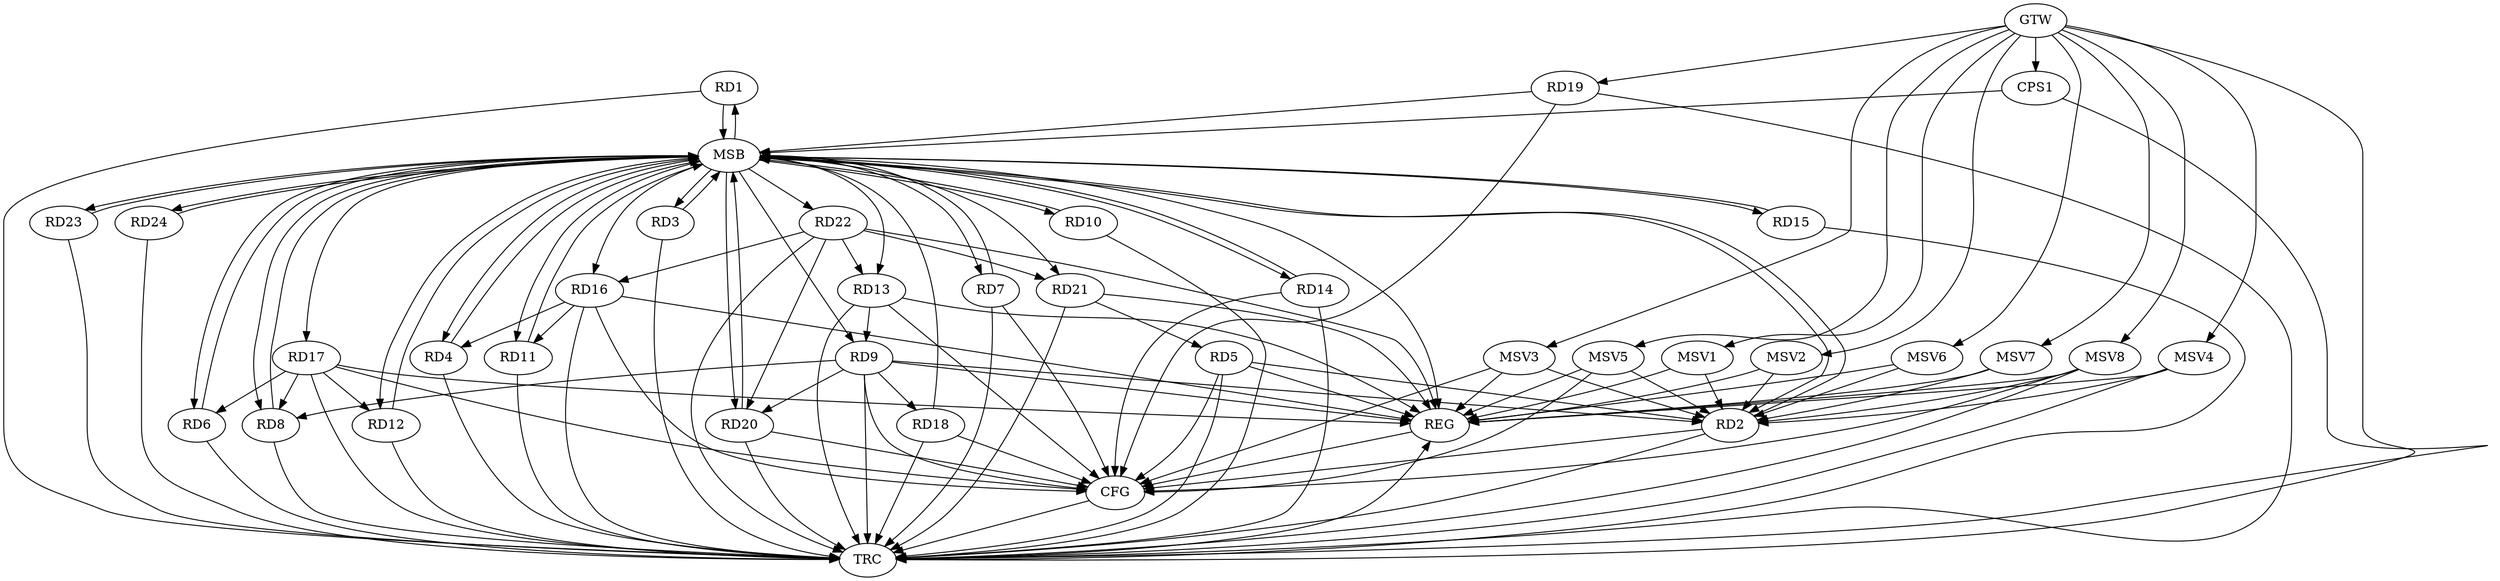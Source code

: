 strict digraph G {
  RD1 [ label="RD1" ];
  RD2 [ label="RD2" ];
  RD3 [ label="RD3" ];
  RD4 [ label="RD4" ];
  RD5 [ label="RD5" ];
  RD6 [ label="RD6" ];
  RD7 [ label="RD7" ];
  RD8 [ label="RD8" ];
  RD9 [ label="RD9" ];
  RD10 [ label="RD10" ];
  RD11 [ label="RD11" ];
  RD12 [ label="RD12" ];
  RD13 [ label="RD13" ];
  RD14 [ label="RD14" ];
  RD15 [ label="RD15" ];
  RD16 [ label="RD16" ];
  RD17 [ label="RD17" ];
  RD18 [ label="RD18" ];
  RD19 [ label="RD19" ];
  RD20 [ label="RD20" ];
  RD21 [ label="RD21" ];
  RD22 [ label="RD22" ];
  RD23 [ label="RD23" ];
  RD24 [ label="RD24" ];
  CPS1 [ label="CPS1" ];
  GTW [ label="GTW" ];
  REG [ label="REG" ];
  MSB [ label="MSB" ];
  CFG [ label="CFG" ];
  TRC [ label="TRC" ];
  MSV1 [ label="MSV1" ];
  MSV2 [ label="MSV2" ];
  MSV3 [ label="MSV3" ];
  MSV4 [ label="MSV4" ];
  MSV5 [ label="MSV5" ];
  MSV6 [ label="MSV6" ];
  MSV7 [ label="MSV7" ];
  MSV8 [ label="MSV8" ];
  RD5 -> RD2;
  RD9 -> RD2;
  RD16 -> RD4;
  RD21 -> RD5;
  RD17 -> RD6;
  RD9 -> RD8;
  RD17 -> RD8;
  RD13 -> RD9;
  RD9 -> RD18;
  RD9 -> RD20;
  RD16 -> RD11;
  RD17 -> RD12;
  RD22 -> RD13;
  RD22 -> RD16;
  RD22 -> RD20;
  RD22 -> RD21;
  GTW -> RD19;
  GTW -> CPS1;
  RD5 -> REG;
  RD9 -> REG;
  RD13 -> REG;
  RD16 -> REG;
  RD17 -> REG;
  RD21 -> REG;
  RD22 -> REG;
  RD1 -> MSB;
  MSB -> RD11;
  MSB -> RD12;
  MSB -> REG;
  RD2 -> MSB;
  RD3 -> MSB;
  MSB -> RD23;
  RD4 -> MSB;
  MSB -> RD1;
  MSB -> RD7;
  MSB -> RD9;
  MSB -> RD14;
  MSB -> RD17;
  RD6 -> MSB;
  RD7 -> MSB;
  MSB -> RD2;
  MSB -> RD24;
  RD8 -> MSB;
  MSB -> RD16;
  RD10 -> MSB;
  RD11 -> MSB;
  MSB -> RD15;
  MSB -> RD20;
  MSB -> RD21;
  RD12 -> MSB;
  RD14 -> MSB;
  MSB -> RD3;
  MSB -> RD4;
  MSB -> RD8;
  MSB -> RD13;
  MSB -> RD22;
  RD15 -> MSB;
  RD18 -> MSB;
  RD19 -> MSB;
  RD20 -> MSB;
  RD23 -> MSB;
  RD24 -> MSB;
  CPS1 -> MSB;
  MSB -> RD6;
  MSB -> RD10;
  RD14 -> CFG;
  RD9 -> CFG;
  RD20 -> CFG;
  RD5 -> CFG;
  RD13 -> CFG;
  RD16 -> CFG;
  RD19 -> CFG;
  RD17 -> CFG;
  RD2 -> CFG;
  RD7 -> CFG;
  RD18 -> CFG;
  REG -> CFG;
  RD1 -> TRC;
  RD2 -> TRC;
  RD3 -> TRC;
  RD4 -> TRC;
  RD5 -> TRC;
  RD6 -> TRC;
  RD7 -> TRC;
  RD8 -> TRC;
  RD9 -> TRC;
  RD10 -> TRC;
  RD11 -> TRC;
  RD12 -> TRC;
  RD13 -> TRC;
  RD14 -> TRC;
  RD15 -> TRC;
  RD16 -> TRC;
  RD17 -> TRC;
  RD18 -> TRC;
  RD19 -> TRC;
  RD20 -> TRC;
  RD21 -> TRC;
  RD22 -> TRC;
  RD23 -> TRC;
  RD24 -> TRC;
  CPS1 -> TRC;
  GTW -> TRC;
  CFG -> TRC;
  TRC -> REG;
  MSV1 -> RD2;
  MSV2 -> RD2;
  MSV3 -> RD2;
  MSV4 -> RD2;
  GTW -> MSV1;
  MSV1 -> REG;
  GTW -> MSV2;
  MSV2 -> REG;
  GTW -> MSV3;
  MSV3 -> REG;
  MSV3 -> CFG;
  GTW -> MSV4;
  MSV4 -> REG;
  MSV4 -> TRC;
  MSV5 -> RD2;
  MSV6 -> RD2;
  GTW -> MSV5;
  MSV5 -> REG;
  MSV5 -> CFG;
  GTW -> MSV6;
  MSV6 -> REG;
  MSV7 -> RD2;
  GTW -> MSV7;
  MSV7 -> REG;
  MSV8 -> RD2;
  GTW -> MSV8;
  MSV8 -> REG;
  MSV8 -> TRC;
  MSV8 -> CFG;
}
